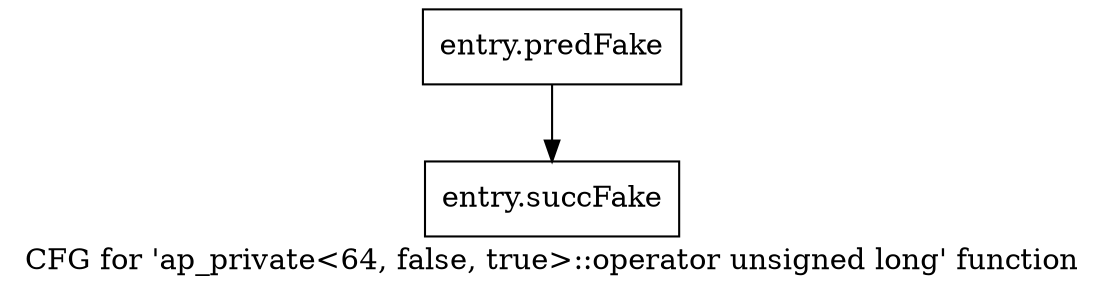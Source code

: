 digraph "CFG for 'ap_private\<64, false, true\>::operator unsigned long' function" {
	label="CFG for 'ap_private\<64, false, true\>::operator unsigned long' function";

	Node0x3dac8e0 [shape=record,filename="",linenumber="",label="{entry.predFake}"];
	Node0x3dac8e0 -> Node0x3eca910[ callList="" memoryops="" filename="/tools/Xilinx/Vitis_HLS/2022.1/include/etc/ap_private.h" execusionnum="6400"];
	Node0x3eca910 [shape=record,filename="/tools/Xilinx/Vitis_HLS/2022.1/include/etc/ap_private.h",linenumber="1962",label="{entry.succFake}"];
}

